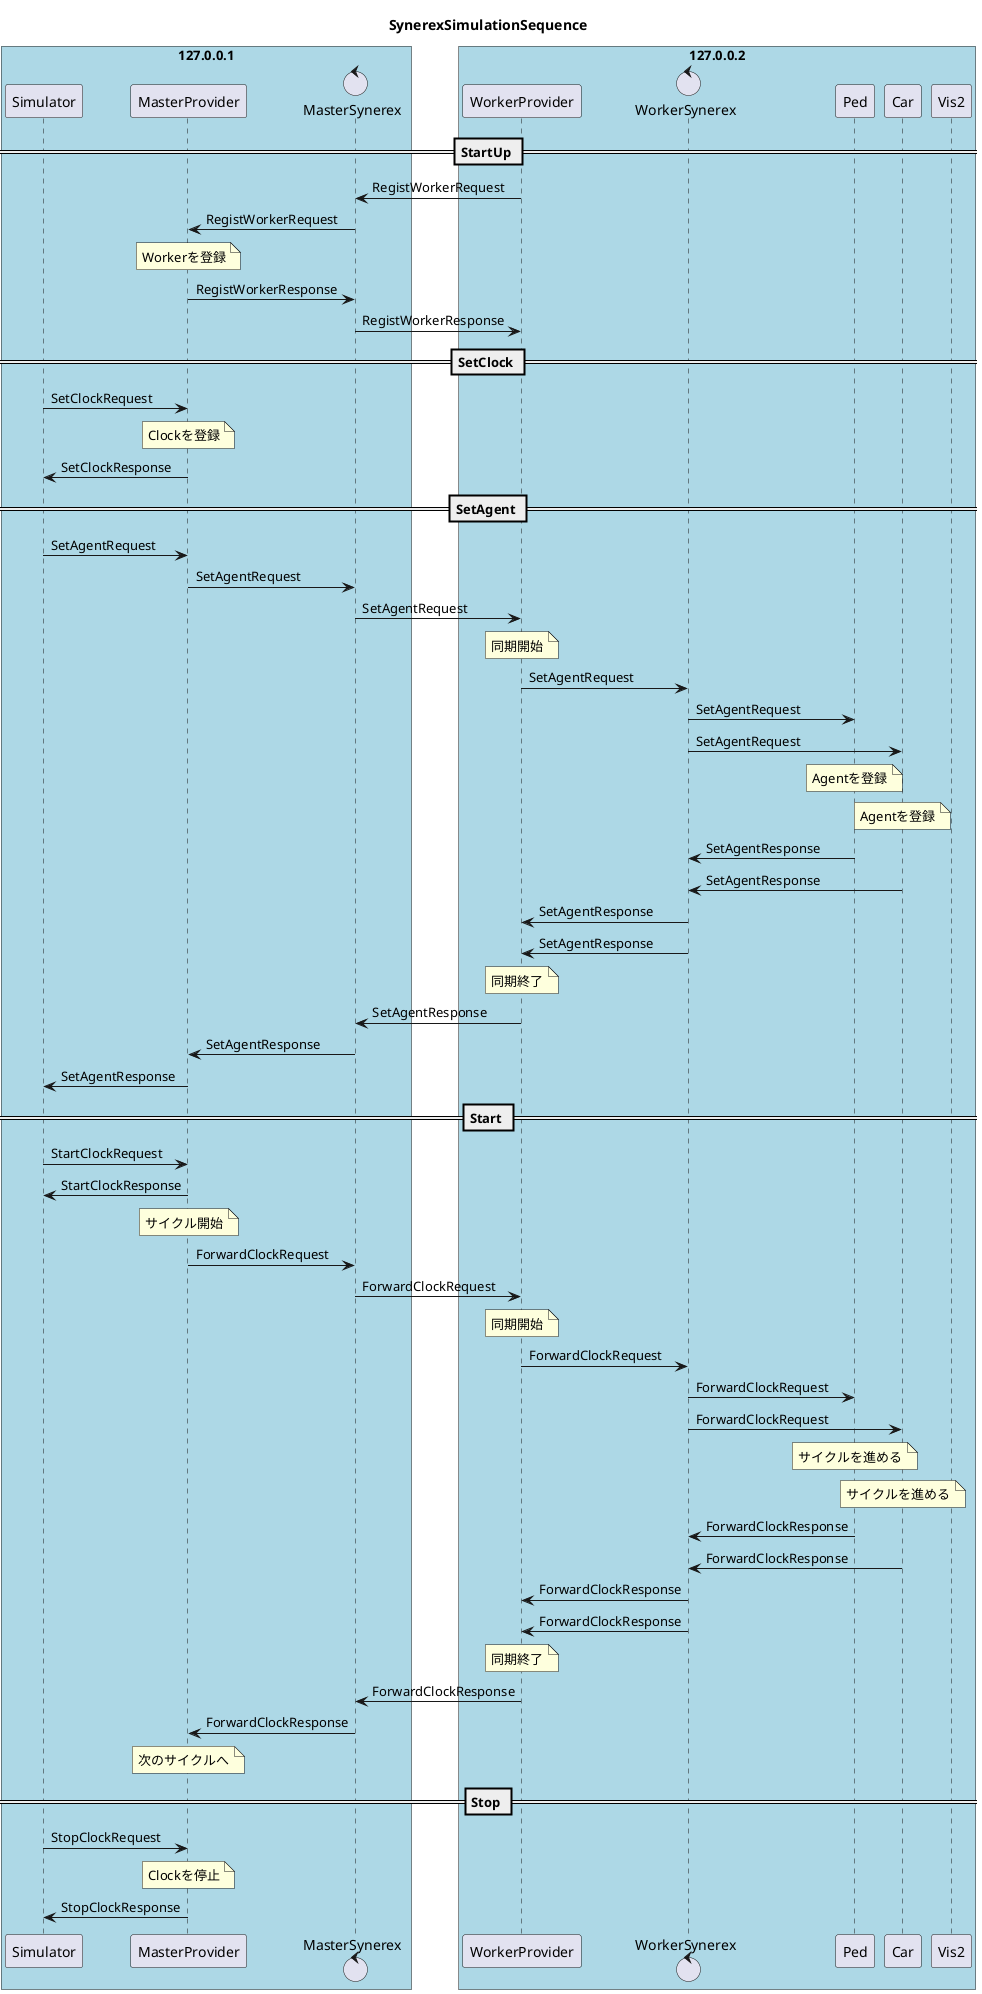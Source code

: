 

@startuml

'12/23までに行うこと'
'Todo: geojson通りに壁を設置する'
'FIX: エージェントの動きがおかしい'
'Todo: geojson内にエージェントをランダムに設置'
'Todo: geojson内のランダムな地点へ移動'
'FIX: Pedestrianを停止するとscenarioまで停止してしまう'
'Todo: daemon,モニタ上で操作できるようにする'
'Todo: 連携するエリアの大きさプロバイダ数の自動調整'

'2/3-
'Todo: StartUp OK
'Todo: SetClock
'Todo: SetAgents
'Todo: Start

'http://plantuml.com/ja/guide'


title SynerexSimulationSequence


box "127.0.0.1" #LightBlue
participant Simulator
participant MasterProvider
control MasterSynerex
end box 

box "127.0.0.2" #LightBlue
participant WorkerProvider
control WorkerSynerex
participant Ped
participant Car
participant Vis2
end box 

== StartUp ==
WorkerProvider->MasterSynerex: RegistWorkerRequest
MasterSynerex->MasterProvider: RegistWorkerRequest
note over MasterProvider: Workerを登録
MasterProvider->MasterSynerex: RegistWorkerResponse
MasterSynerex->WorkerProvider: RegistWorkerResponse

== SetClock ==
Simulator->MasterProvider: SetClockRequest
note over MasterProvider: Clockを登録
MasterProvider->Simulator: SetClockResponse

== SetAgent ==
Simulator->MasterProvider: SetAgentRequest
MasterProvider->MasterSynerex: SetAgentRequest
MasterSynerex->WorkerProvider: SetAgentRequest

note over WorkerProvider: 同期開始
WorkerProvider->WorkerSynerex: SetAgentRequest
WorkerSynerex->Ped: SetAgentRequest
WorkerSynerex->Car: SetAgentRequest
note over Ped: Agentを登録
note over Car: Agentを登録
Ped->WorkerSynerex: SetAgentResponse
Car->WorkerSynerex: SetAgentResponse
WorkerSynerex->WorkerProvider: SetAgentResponse
WorkerSynerex->WorkerProvider: SetAgentResponse
note over WorkerProvider: 同期終了

WorkerProvider->MasterSynerex: SetAgentResponse
MasterSynerex->MasterProvider: SetAgentResponse
MasterProvider->Simulator: SetAgentResponse

== Start ==
Simulator->MasterProvider: StartClockRequest
MasterProvider->Simulator: StartClockResponse

note over MasterProvider: サイクル開始
MasterProvider->MasterSynerex: ForwardClockRequest
MasterSynerex->WorkerProvider: ForwardClockRequest

note over WorkerProvider: 同期開始
WorkerProvider->WorkerSynerex: ForwardClockRequest
WorkerSynerex->Ped: ForwardClockRequest
WorkerSynerex->Car: ForwardClockRequest
note over Ped: サイクルを進める
note over Car: サイクルを進める
Ped->WorkerSynerex: ForwardClockResponse
Car->WorkerSynerex: ForwardClockResponse
WorkerSynerex->WorkerProvider: ForwardClockResponse
WorkerSynerex->WorkerProvider: ForwardClockResponse
note over WorkerProvider: 同期終了

WorkerProvider->MasterSynerex: ForwardClockResponse
MasterSynerex->MasterProvider: ForwardClockResponse
note over MasterProvider: 次のサイクルへ

== Stop ==
Simulator->MasterProvider: StopClockRequest
note over MasterProvider: Clockを停止
MasterProvider->Simulator: StopClockResponse

@enduml

'必要なPubsub'
'RegistWorkerRequest'
'RegistWorkerResponse'
'SetClockRequest'
'SetClockResponse'
'SetAgentRequest'
'SetAgentResponse'
'StartClockRequest'
'StartClockResponse'
'ForwardClockRequest'
'ForwardClockRequest'
'StopClockRequest'
'StopClockResponse'